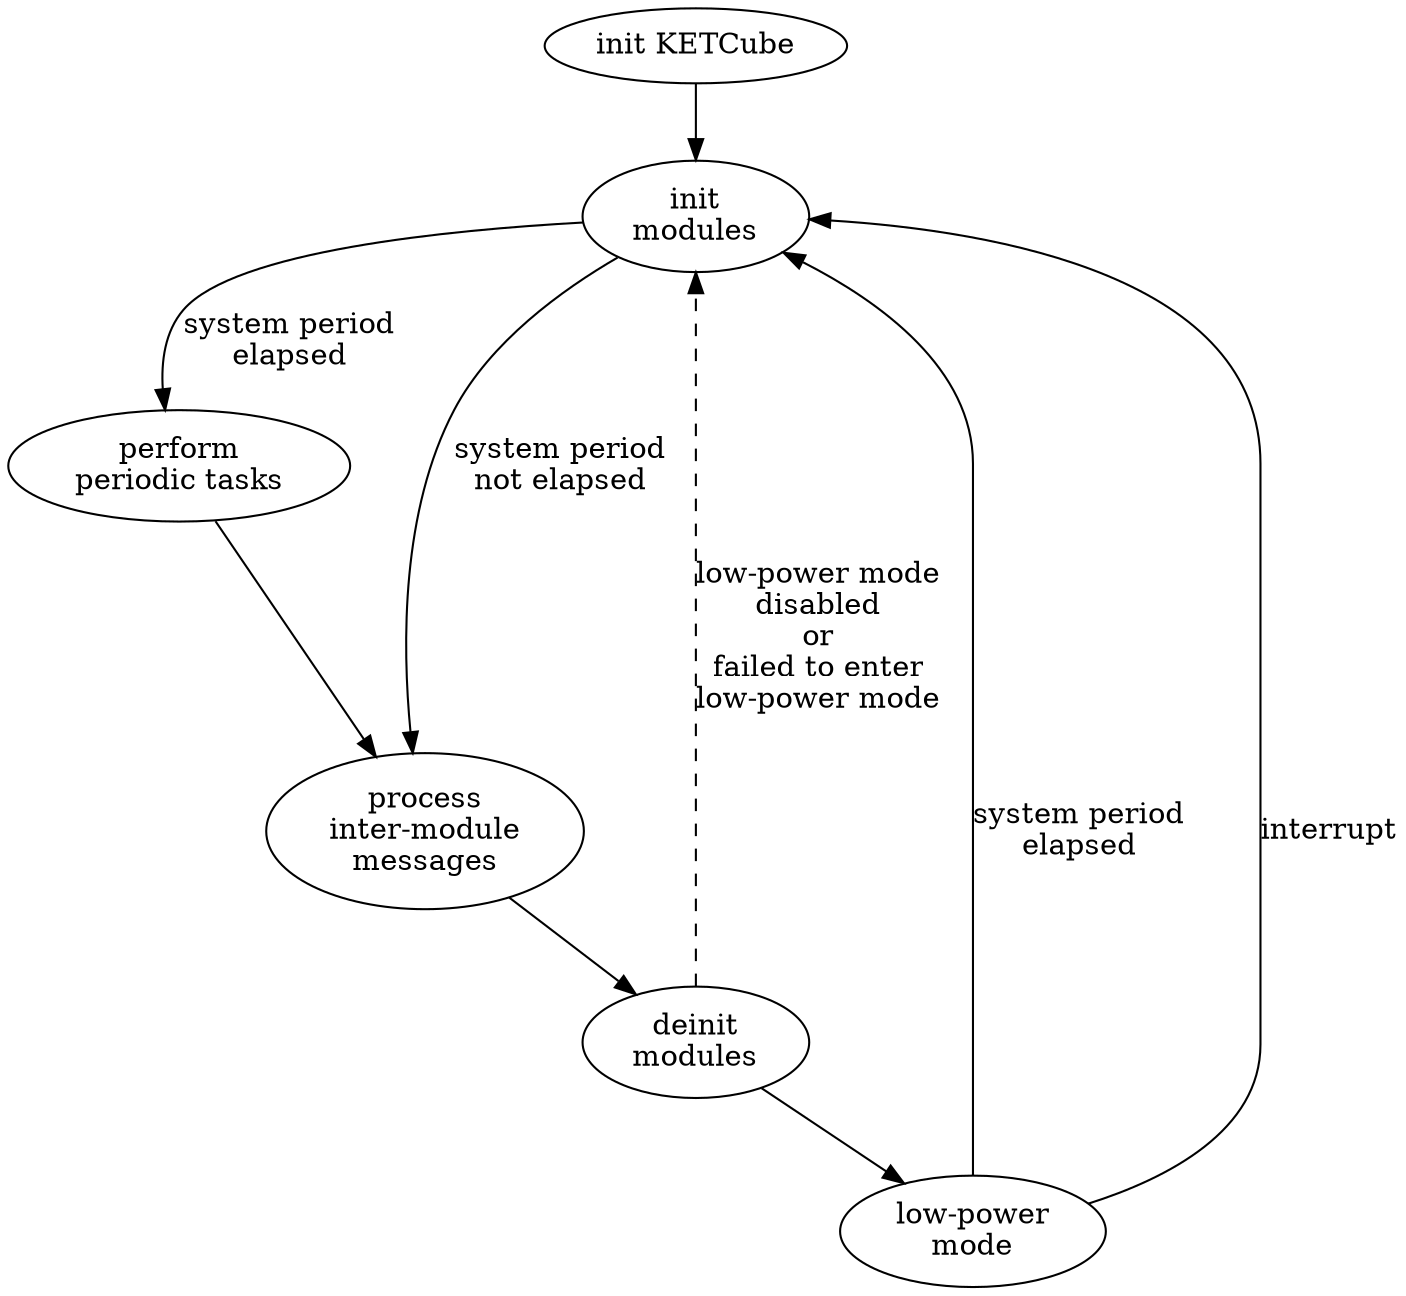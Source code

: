  digraph graphname {
     
 {
 
    "init KETCube" ->"init\nmodules";
    "init\nmodules" -> "perform\nperiodic tasks" [label="system period\nelapsed"];
    "init\nmodules" -> "process\ninter-module\nmessages" [label="system period\nnot elapsed"];
    "perform\nperiodic tasks" -> "process\ninter-module\nmessages";
    "process\ninter-module\nmessages" -> "deinit\nmodules";
    "deinit\nmodules" -> "low-power\nmode";
    "deinit\nmodules" -> "init\nmodules" [label="low-power mode\ndisabled\nor\nfailed to enter\nlow-power mode", style=dashed];
    
    "low-power\nmode" -> "init\nmodules" [label="system period\nelapsed"];
    "low-power\nmode" -> "init\nmodules" [label="interrupt"];
 
  } 

 }

